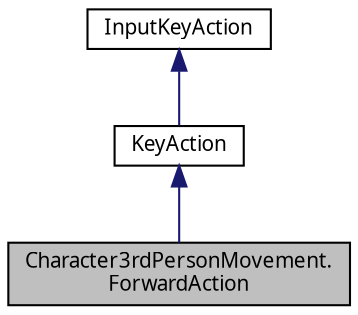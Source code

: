 digraph "Character3rdPersonMovement.ForwardAction"
{
 // LATEX_PDF_SIZE
  edge [fontname="Calibrii",fontsize="10",labelfontname="Calibrii",labelfontsize="10"];
  node [fontname="Calibrii",fontsize="10",shape=record];
  Node1 [label="Character3rdPersonMovement.\lForwardAction",height=0.2,width=0.4,color="black", fillcolor="grey75", style="filled", fontcolor="black",tooltip=" "];
  Node2 -> Node1 [dir="back",color="midnightblue",fontsize="10",style="solid",fontname="Calibrii"];
  Node2 [label="KeyAction",height=0.2,width=0.4,color="black", fillcolor="white", style="filled",URL="$d5/d95/classCharacter3rdPersonMovement_1_1KeyAction.html",tooltip=" "];
  Node3 -> Node2 [dir="back",color="midnightblue",fontsize="10",style="solid",fontname="Calibrii"];
  Node3 [label="InputKeyAction",height=0.2,width=0.4,color="black", fillcolor="white", style="filled",tooltip=" "];
}
